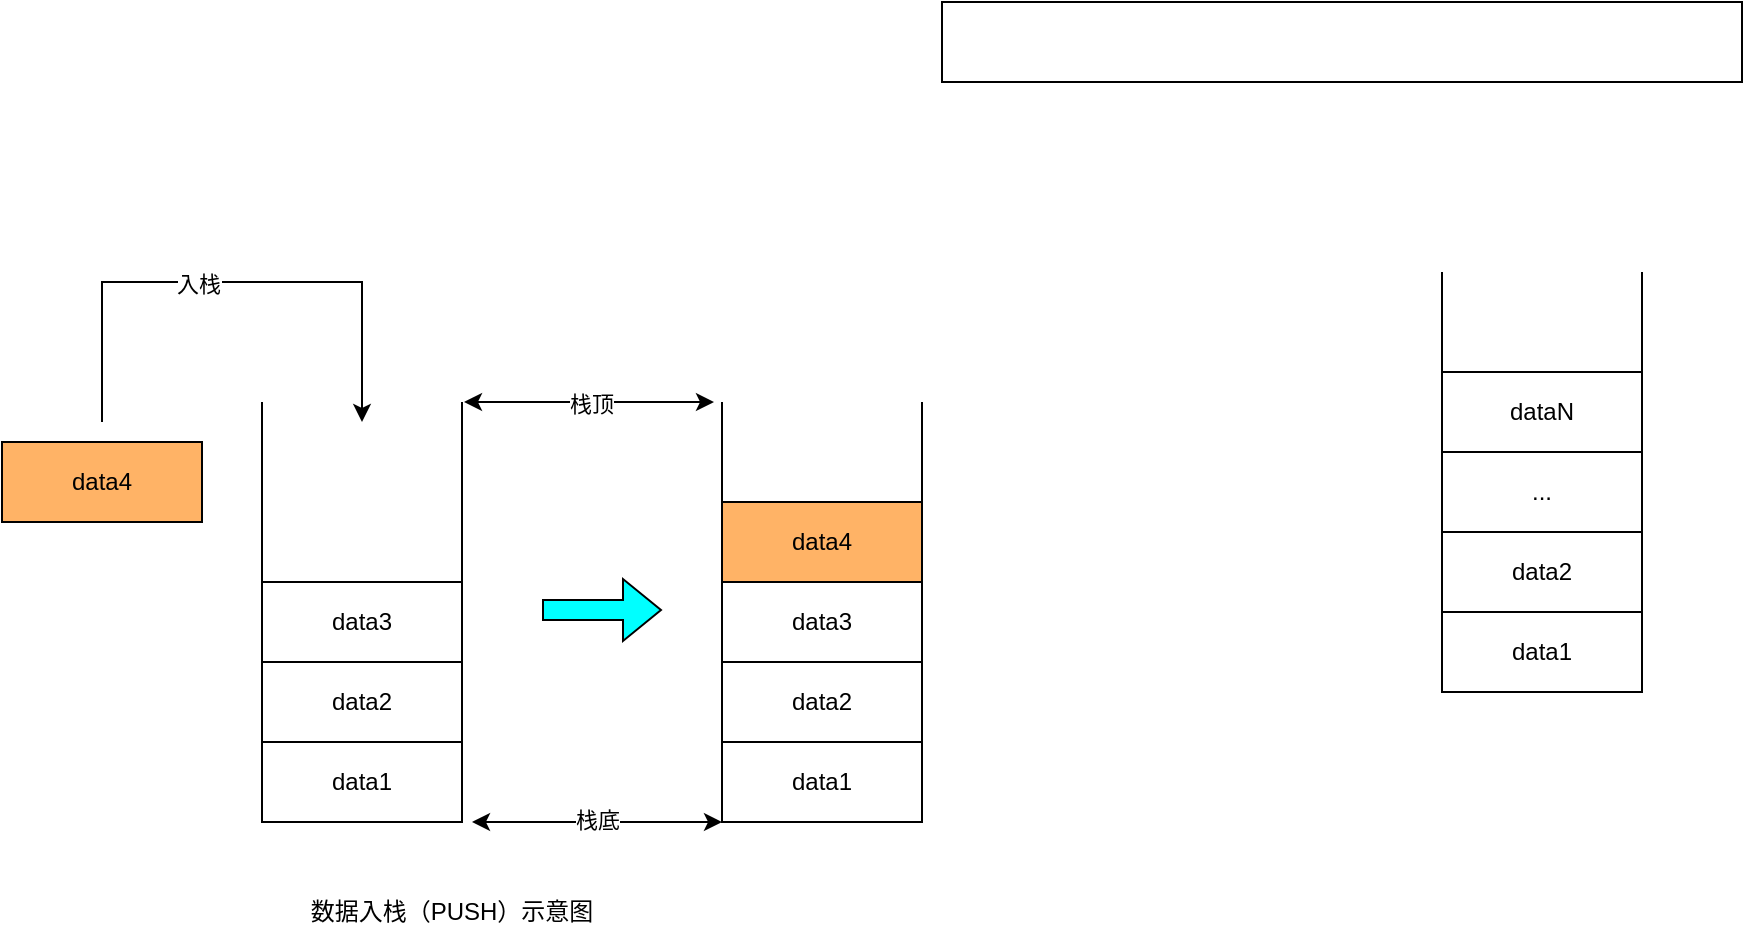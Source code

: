 <mxfile version="20.3.7" type="github">
  <diagram id="Y2UFFlBaGo5TZK4e53Id" name="第 1 页">
    <mxGraphModel dx="1037" dy="634" grid="1" gridSize="10" guides="1" tooltips="1" connect="1" arrows="1" fold="1" page="1" pageScale="1" pageWidth="827" pageHeight="1169" math="0" shadow="0">
      <root>
        <mxCell id="0" />
        <mxCell id="1" parent="0" />
        <mxCell id="A7r7_6VY5UWORIOrSrvY-1" value="" style="rounded=0;whiteSpace=wrap;html=1;" vertex="1" parent="1">
          <mxGeometry x="570" y="50" width="400" height="40" as="geometry" />
        </mxCell>
        <mxCell id="A7r7_6VY5UWORIOrSrvY-2" value="data2" style="rounded=0;whiteSpace=wrap;html=1;" vertex="1" parent="1">
          <mxGeometry x="230" y="380" width="100" height="40" as="geometry" />
        </mxCell>
        <mxCell id="A7r7_6VY5UWORIOrSrvY-4" value="data1" style="rounded=0;whiteSpace=wrap;html=1;" vertex="1" parent="1">
          <mxGeometry x="230" y="420" width="100" height="40" as="geometry" />
        </mxCell>
        <mxCell id="A7r7_6VY5UWORIOrSrvY-5" value="data3" style="rounded=0;whiteSpace=wrap;html=1;" vertex="1" parent="1">
          <mxGeometry x="230" y="340" width="100" height="40" as="geometry" />
        </mxCell>
        <mxCell id="A7r7_6VY5UWORIOrSrvY-9" value="" style="endArrow=none;html=1;rounded=0;exitX=1;exitY=0;exitDx=0;exitDy=0;" edge="1" parent="1" source="A7r7_6VY5UWORIOrSrvY-5">
          <mxGeometry width="50" height="50" relative="1" as="geometry">
            <mxPoint x="330" y="300" as="sourcePoint" />
            <mxPoint x="330" y="250" as="targetPoint" />
          </mxGeometry>
        </mxCell>
        <mxCell id="A7r7_6VY5UWORIOrSrvY-10" value="" style="endArrow=none;html=1;rounded=0;exitX=0;exitY=0;exitDx=0;exitDy=0;" edge="1" parent="1" source="A7r7_6VY5UWORIOrSrvY-5">
          <mxGeometry width="50" height="50" relative="1" as="geometry">
            <mxPoint x="230" y="300" as="sourcePoint" />
            <mxPoint x="230" y="250" as="targetPoint" />
          </mxGeometry>
        </mxCell>
        <mxCell id="A7r7_6VY5UWORIOrSrvY-11" value="data2" style="rounded=0;whiteSpace=wrap;html=1;" vertex="1" parent="1">
          <mxGeometry x="820" y="315" width="100" height="40" as="geometry" />
        </mxCell>
        <mxCell id="A7r7_6VY5UWORIOrSrvY-12" value="data1" style="rounded=0;whiteSpace=wrap;html=1;" vertex="1" parent="1">
          <mxGeometry x="820" y="355" width="100" height="40" as="geometry" />
        </mxCell>
        <mxCell id="A7r7_6VY5UWORIOrSrvY-13" value="..." style="rounded=0;whiteSpace=wrap;html=1;" vertex="1" parent="1">
          <mxGeometry x="820" y="275" width="100" height="40" as="geometry" />
        </mxCell>
        <mxCell id="A7r7_6VY5UWORIOrSrvY-14" value="dataN" style="rounded=0;whiteSpace=wrap;html=1;" vertex="1" parent="1">
          <mxGeometry x="820" y="235" width="100" height="40" as="geometry" />
        </mxCell>
        <mxCell id="A7r7_6VY5UWORIOrSrvY-15" value="" style="endArrow=none;html=1;rounded=0;" edge="1" parent="1">
          <mxGeometry width="50" height="50" relative="1" as="geometry">
            <mxPoint x="920" y="235" as="sourcePoint" />
            <mxPoint x="920" y="185" as="targetPoint" />
          </mxGeometry>
        </mxCell>
        <mxCell id="A7r7_6VY5UWORIOrSrvY-16" value="" style="endArrow=none;html=1;rounded=0;" edge="1" parent="1">
          <mxGeometry width="50" height="50" relative="1" as="geometry">
            <mxPoint x="820" y="235" as="sourcePoint" />
            <mxPoint x="820" y="185" as="targetPoint" />
          </mxGeometry>
        </mxCell>
        <mxCell id="A7r7_6VY5UWORIOrSrvY-17" value="data4" style="rounded=0;whiteSpace=wrap;html=1;fillColor=#FFB366;" vertex="1" parent="1">
          <mxGeometry x="100" y="270" width="100" height="40" as="geometry" />
        </mxCell>
        <mxCell id="A7r7_6VY5UWORIOrSrvY-18" value="data2" style="rounded=0;whiteSpace=wrap;html=1;" vertex="1" parent="1">
          <mxGeometry x="460" y="380" width="100" height="40" as="geometry" />
        </mxCell>
        <mxCell id="A7r7_6VY5UWORIOrSrvY-19" value="data1" style="rounded=0;whiteSpace=wrap;html=1;" vertex="1" parent="1">
          <mxGeometry x="460" y="420" width="100" height="40" as="geometry" />
        </mxCell>
        <mxCell id="A7r7_6VY5UWORIOrSrvY-20" value="data3" style="rounded=0;whiteSpace=wrap;html=1;" vertex="1" parent="1">
          <mxGeometry x="460" y="340" width="100" height="40" as="geometry" />
        </mxCell>
        <mxCell id="A7r7_6VY5UWORIOrSrvY-21" value="data4" style="rounded=0;whiteSpace=wrap;html=1;fillColor=#FFB366;" vertex="1" parent="1">
          <mxGeometry x="460" y="300" width="100" height="40" as="geometry" />
        </mxCell>
        <mxCell id="A7r7_6VY5UWORIOrSrvY-22" value="" style="endArrow=none;html=1;rounded=0;" edge="1" parent="1">
          <mxGeometry width="50" height="50" relative="1" as="geometry">
            <mxPoint x="560" y="300" as="sourcePoint" />
            <mxPoint x="560" y="250" as="targetPoint" />
          </mxGeometry>
        </mxCell>
        <mxCell id="A7r7_6VY5UWORIOrSrvY-23" value="" style="endArrow=none;html=1;rounded=0;" edge="1" parent="1">
          <mxGeometry width="50" height="50" relative="1" as="geometry">
            <mxPoint x="460" y="300" as="sourcePoint" />
            <mxPoint x="460" y="250" as="targetPoint" />
          </mxGeometry>
        </mxCell>
        <mxCell id="A7r7_6VY5UWORIOrSrvY-24" value="" style="endArrow=classic;html=1;rounded=0;" edge="1" parent="1">
          <mxGeometry width="50" height="50" relative="1" as="geometry">
            <mxPoint x="150" y="260" as="sourcePoint" />
            <mxPoint x="280" y="260" as="targetPoint" />
            <Array as="points">
              <mxPoint x="150" y="190" />
              <mxPoint x="280" y="190" />
            </Array>
          </mxGeometry>
        </mxCell>
        <mxCell id="A7r7_6VY5UWORIOrSrvY-25" value="入栈" style="edgeLabel;html=1;align=center;verticalAlign=middle;resizable=0;points=[];" vertex="1" connectable="0" parent="A7r7_6VY5UWORIOrSrvY-24">
          <mxGeometry x="-0.126" relative="1" as="geometry">
            <mxPoint y="1" as="offset" />
          </mxGeometry>
        </mxCell>
        <mxCell id="A7r7_6VY5UWORIOrSrvY-26" value="" style="shape=flexArrow;endArrow=classic;html=1;rounded=0;fillColor=#00FFFF;" edge="1" parent="1">
          <mxGeometry width="50" height="50" relative="1" as="geometry">
            <mxPoint x="370" y="354" as="sourcePoint" />
            <mxPoint x="430" y="354" as="targetPoint" />
          </mxGeometry>
        </mxCell>
        <mxCell id="A7r7_6VY5UWORIOrSrvY-31" value="" style="endArrow=classic;startArrow=classic;html=1;rounded=0;entryX=0;entryY=1;entryDx=0;entryDy=0;labelPosition=right;verticalLabelPosition=middle;align=left;verticalAlign=middle;" edge="1" parent="1" target="A7r7_6VY5UWORIOrSrvY-19">
          <mxGeometry width="50" height="50" relative="1" as="geometry">
            <mxPoint x="335" y="460" as="sourcePoint" />
            <mxPoint x="485" y="460" as="targetPoint" />
          </mxGeometry>
        </mxCell>
        <mxCell id="A7r7_6VY5UWORIOrSrvY-32" value="栈底" style="edgeLabel;html=1;align=left;verticalAlign=middle;resizable=0;points=[];labelPosition=right;verticalLabelPosition=middle;" vertex="1" connectable="0" parent="A7r7_6VY5UWORIOrSrvY-31">
          <mxGeometry x="-0.2" y="2" relative="1" as="geometry">
            <mxPoint y="1" as="offset" />
          </mxGeometry>
        </mxCell>
        <mxCell id="A7r7_6VY5UWORIOrSrvY-33" value="" style="endArrow=classic;startArrow=classic;html=1;rounded=0;entryX=0;entryY=1;entryDx=0;entryDy=0;labelPosition=right;verticalLabelPosition=middle;align=left;verticalAlign=middle;" edge="1" parent="1">
          <mxGeometry width="50" height="50" relative="1" as="geometry">
            <mxPoint x="331" y="250" as="sourcePoint" />
            <mxPoint x="456" y="250" as="targetPoint" />
          </mxGeometry>
        </mxCell>
        <mxCell id="A7r7_6VY5UWORIOrSrvY-35" value="栈顶" style="edgeLabel;html=1;align=right;verticalAlign=middle;resizable=0;points=[];labelPosition=left;verticalLabelPosition=middle;" vertex="1" connectable="0" parent="A7r7_6VY5UWORIOrSrvY-33">
          <mxGeometry x="0.208" relative="1" as="geometry">
            <mxPoint y="1" as="offset" />
          </mxGeometry>
        </mxCell>
        <mxCell id="A7r7_6VY5UWORIOrSrvY-36" value="数据入栈（PUSH）示意图" style="text;html=1;strokeColor=none;fillColor=none;align=center;verticalAlign=middle;whiteSpace=wrap;rounded=0;" vertex="1" parent="1">
          <mxGeometry x="240" y="490" width="170" height="30" as="geometry" />
        </mxCell>
      </root>
    </mxGraphModel>
  </diagram>
</mxfile>
